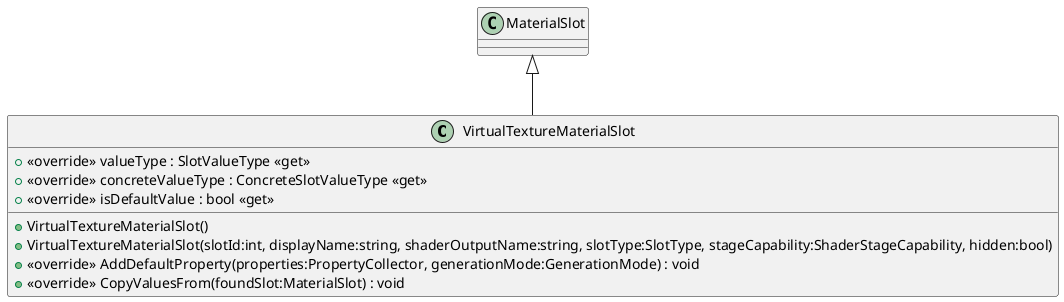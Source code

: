@startuml
class VirtualTextureMaterialSlot {
    + VirtualTextureMaterialSlot()
    + VirtualTextureMaterialSlot(slotId:int, displayName:string, shaderOutputName:string, slotType:SlotType, stageCapability:ShaderStageCapability, hidden:bool)
    + <<override>> valueType : SlotValueType <<get>>
    + <<override>> concreteValueType : ConcreteSlotValueType <<get>>
    + <<override>> AddDefaultProperty(properties:PropertyCollector, generationMode:GenerationMode) : void
    + <<override>> CopyValuesFrom(foundSlot:MaterialSlot) : void
    + <<override>> isDefaultValue : bool <<get>>
}
MaterialSlot <|-- VirtualTextureMaterialSlot
@enduml
